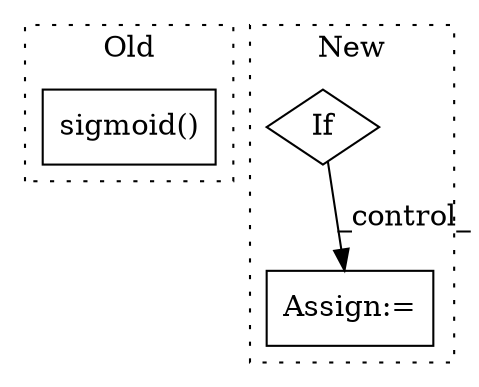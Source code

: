 digraph G {
subgraph cluster0 {
1 [label="sigmoid()" a="75" s="6362" l="29" shape="box"];
label = "Old";
style="dotted";
}
subgraph cluster1 {
2 [label="If" a="96" s="6973,6994" l="3,14" shape="diamond"];
3 [label="Assign:=" a="68" s="7009" l="3" shape="box"];
label = "New";
style="dotted";
}
2 -> 3 [label="_control_"];
}